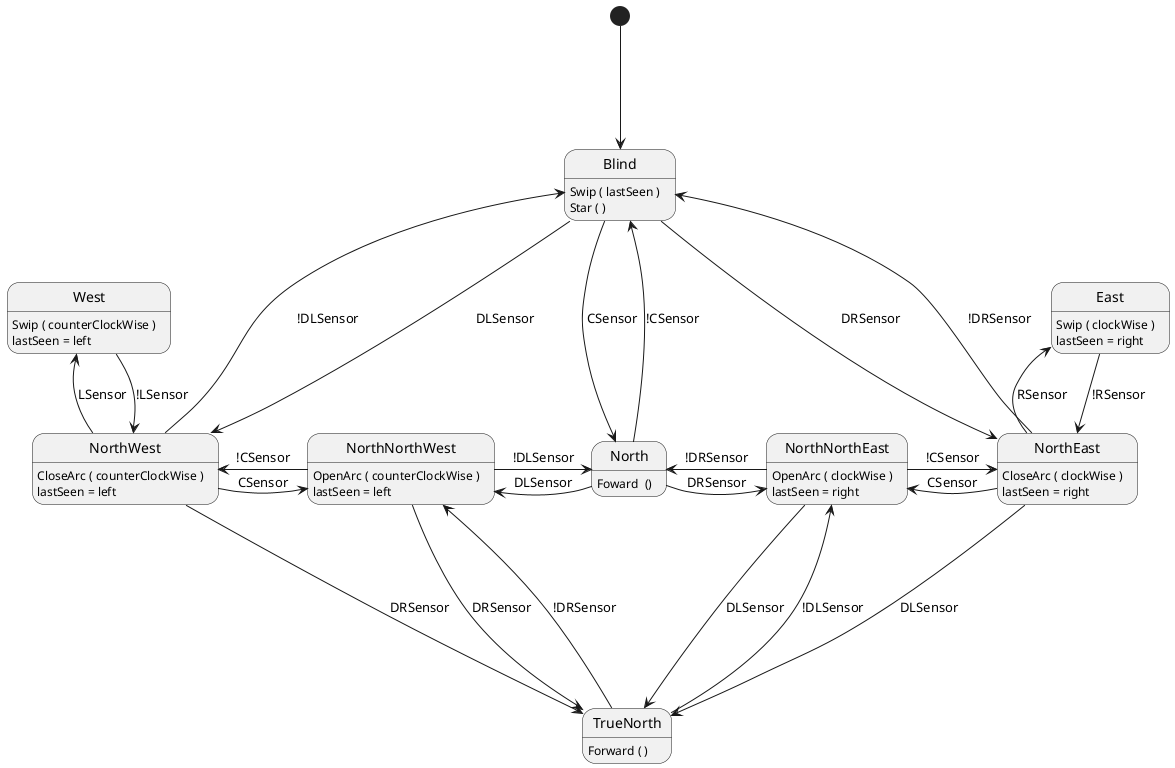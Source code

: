 @startuml Search
/' 
 ' CCW = Counter Clockwise
 ' CW  = Clockwise
 '
 ' Os sensores são observados como se o centro do robô
 ' estivesse no centro de uma rosa dos ventos.
 ' Portanto:
 ' West ( W ) = Sensor Lateral Esquerdo
 ' NorthWest ( NW ) = Sensor Frontal Esquerdo
 ' NorthNorthWest ( NNW ) = Sensor Frontal Esquerdo + Central
 ' North ( N ) = Sensor Central
 ' NorthNorth ( NNE ) = Sensor Frontal Direito + Central
 ' NorthEast ( NE ) = Sensor Frontal Direito
 ' East ( E ) = Sensor Direito
 '/

[*] -d--> Blind
Blind -l--> NorthWest : DLSensor
Blind -d-> North : CSensor
Blind -r--> NorthEast : DRSensor

NorthWest -r-> NorthNorthWest : CSensor
NorthWest --u-> Blind : !DLSensor
NorthWest -u-> West : LSensor
NorthWest --d--> TrueNorth : DRSensor

West -d-> NorthWest : !LSensor

NorthEast -l-> NorthNorthEast : CSensor
NorthEast --u-> Blind : !DRSensor
NorthEast -u-> East : RSensor
NorthEast --d--> TrueNorth : DLSensor

East -d-> NorthEast : !RSensor

NorthNorthWest -d-> TrueNorth : DRSensor
NorthNorthWest -l-> NorthWest : !CSensor
NorthNorthWest -r-> North : !DLSensor

North -l-> NorthNorthWest : DLSensor
North -r-> NorthNorthEast : DRSensor
North -u-> Blind : !CSensor

NorthNorthEast -l-> North : !DRSensor
NorthNorthEast -r-> NorthEast : !CSensor
NorthNorthEast -d-> TrueNorth : DLSensor

TrueNorth -u-> NorthNorthWest : !DRSensor
TrueNorth -u-> NorthNorthEast : !DLSensor

/'
 ' Descrições
 '/

Blind : Swip ( lastSeen )
Blind : Star ( )

NorthWest : CloseArc ( counterClockWise )
NorthWest : lastSeen = left

West : Swip ( counterClockWise )
West : lastSeen = left

NorthEast : CloseArc ( clockWise )
NorthEast : lastSeen = right

East : Swip ( clockWise )
East : lastSeen = right

North : Foward  ()

NorthNorthWest : OpenArc ( counterClockWise )
NorthNorthWest : lastSeen = left

NorthNorthEast : OpenArc ( clockWise )
NorthNorthEast : lastSeen = right

TrueNorth : Forward ( )

@enduml